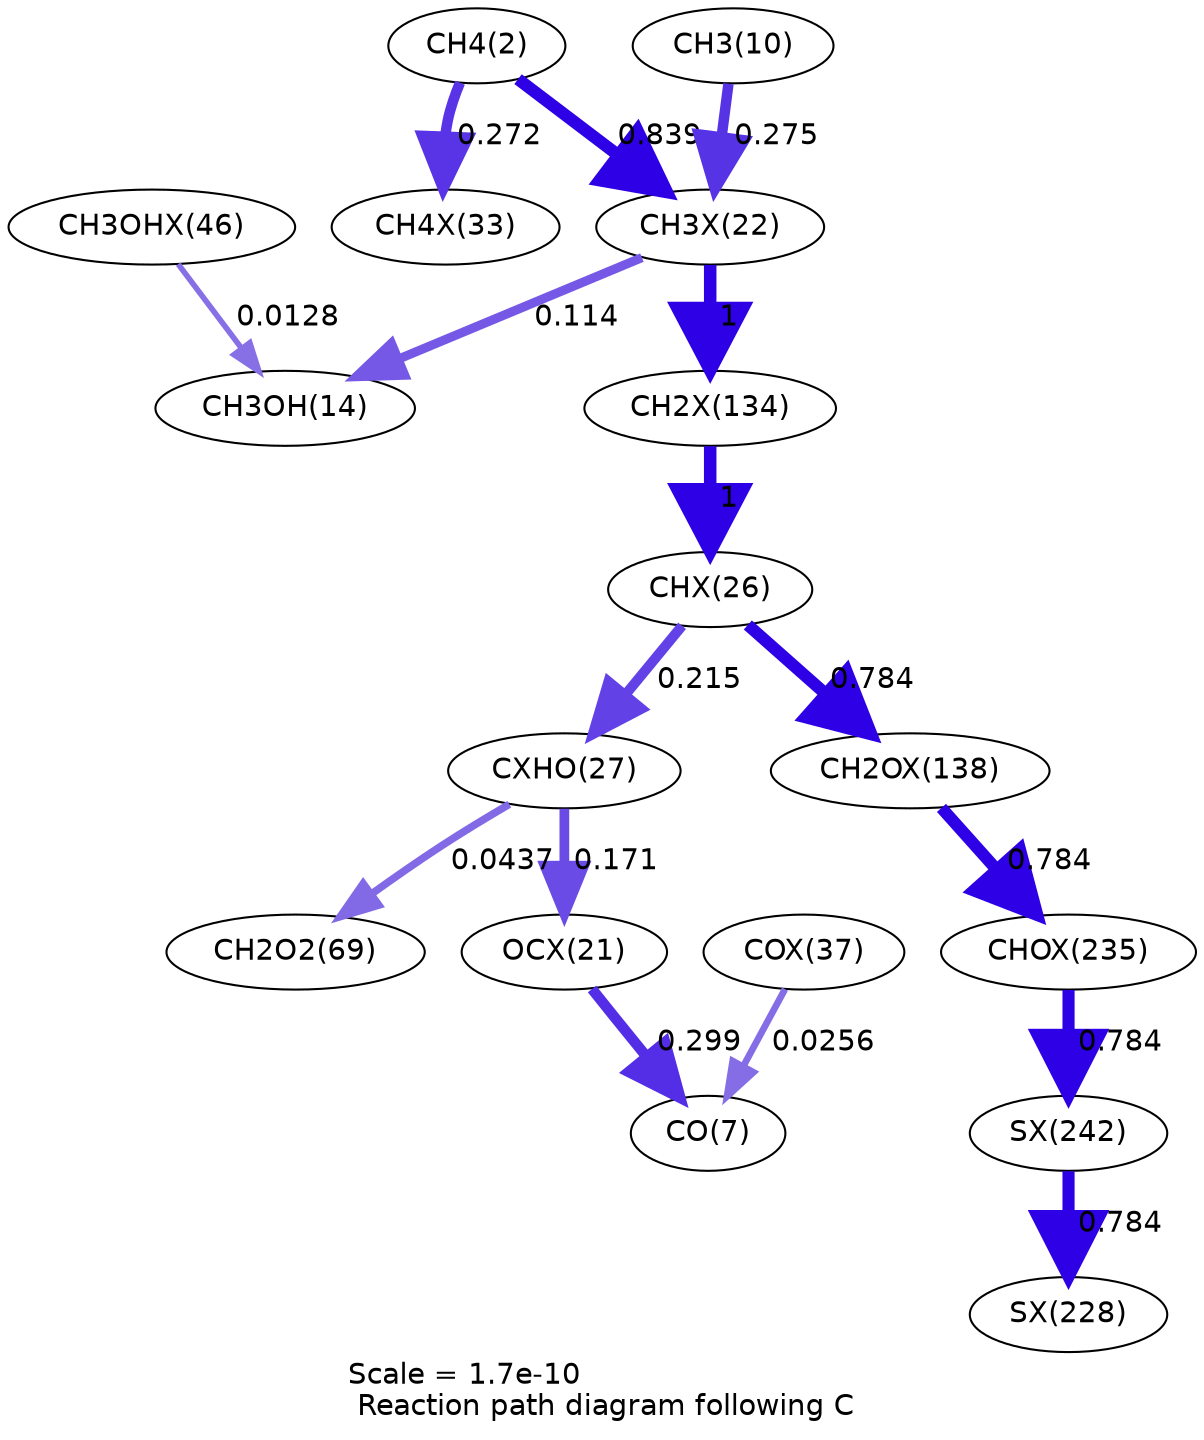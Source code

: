digraph reaction_paths {
center=1;
s4 -> s33[fontname="Helvetica", penwidth=5.02, arrowsize=2.51, color="0.7, 0.772, 0.9"
, label=" 0.272"];
s4 -> s28[fontname="Helvetica", penwidth=5.87, arrowsize=2.93, color="0.7, 1.34, 0.9"
, label=" 0.839"];
s12 -> s28[fontname="Helvetica", penwidth=5.03, arrowsize=2.51, color="0.7, 0.775, 0.9"
, label=" 0.275"];
s28 -> s16[fontname="Helvetica", penwidth=4.36, arrowsize=2.18, color="0.7, 0.614, 0.9"
, label=" 0.114"];
s28 -> s43[fontname="Helvetica", penwidth=6, arrowsize=3, color="0.7, 1.5, 0.9"
, label=" 1"];
s41 -> s16[fontname="Helvetica", penwidth=2.71, arrowsize=1.36, color="0.7, 0.513, 0.9"
, label=" 0.0128"];
s43 -> s31[fontname="Helvetica", penwidth=6, arrowsize=3, color="0.7, 1.5, 0.9"
, label=" 1"];
s31 -> s32[fontname="Helvetica", penwidth=4.84, arrowsize=2.42, color="0.7, 0.715, 0.9"
, label=" 0.215"];
s31 -> s45[fontname="Helvetica", penwidth=5.82, arrowsize=2.91, color="0.7, 1.28, 0.9"
, label=" 0.784"];
s32 -> s27[fontname="Helvetica", penwidth=4.67, arrowsize=2.33, color="0.7, 0.671, 0.9"
, label=" 0.171"];
s32 -> s21[fontname="Helvetica", penwidth=3.64, arrowsize=1.82, color="0.7, 0.544, 0.9"
, label=" 0.0437"];
s27 -> s9[fontname="Helvetica", penwidth=5.09, arrowsize=2.54, color="0.7, 0.799, 0.9"
, label=" 0.299"];
s37 -> s9[fontname="Helvetica", penwidth=3.23, arrowsize=1.62, color="0.7, 0.526, 0.9"
, label=" 0.0256"];
s45 -> s52[fontname="Helvetica", penwidth=5.82, arrowsize=2.91, color="0.7, 1.28, 0.9"
, label=" 0.784"];
s52 -> s53[fontname="Helvetica", penwidth=5.82, arrowsize=2.91, color="0.7, 1.28, 0.9"
, label=" 0.784"];
s53 -> s50[fontname="Helvetica", penwidth=5.82, arrowsize=2.91, color="0.7, 1.28, 0.9"
, label=" 0.784"];
s4 [ fontname="Helvetica", label="CH4(2)"];
s9 [ fontname="Helvetica", label="CO(7)"];
s12 [ fontname="Helvetica", label="CH3(10)"];
s16 [ fontname="Helvetica", label="CH3OH(14)"];
s21 [ fontname="Helvetica", label="CH2O2(69)"];
s27 [ fontname="Helvetica", label="OCX(21)"];
s28 [ fontname="Helvetica", label="CH3X(22)"];
s31 [ fontname="Helvetica", label="CHX(26)"];
s32 [ fontname="Helvetica", label="CXHO(27)"];
s33 [ fontname="Helvetica", label="CH4X(33)"];
s37 [ fontname="Helvetica", label="COX(37)"];
s41 [ fontname="Helvetica", label="CH3OHX(46)"];
s43 [ fontname="Helvetica", label="CH2X(134)"];
s45 [ fontname="Helvetica", label="CH2OX(138)"];
s50 [ fontname="Helvetica", label="SX(228)"];
s52 [ fontname="Helvetica", label="CHOX(235)"];
s53 [ fontname="Helvetica", label="SX(242)"];
 label = "Scale = 1.7e-10\l Reaction path diagram following C";
 fontname = "Helvetica";
}
